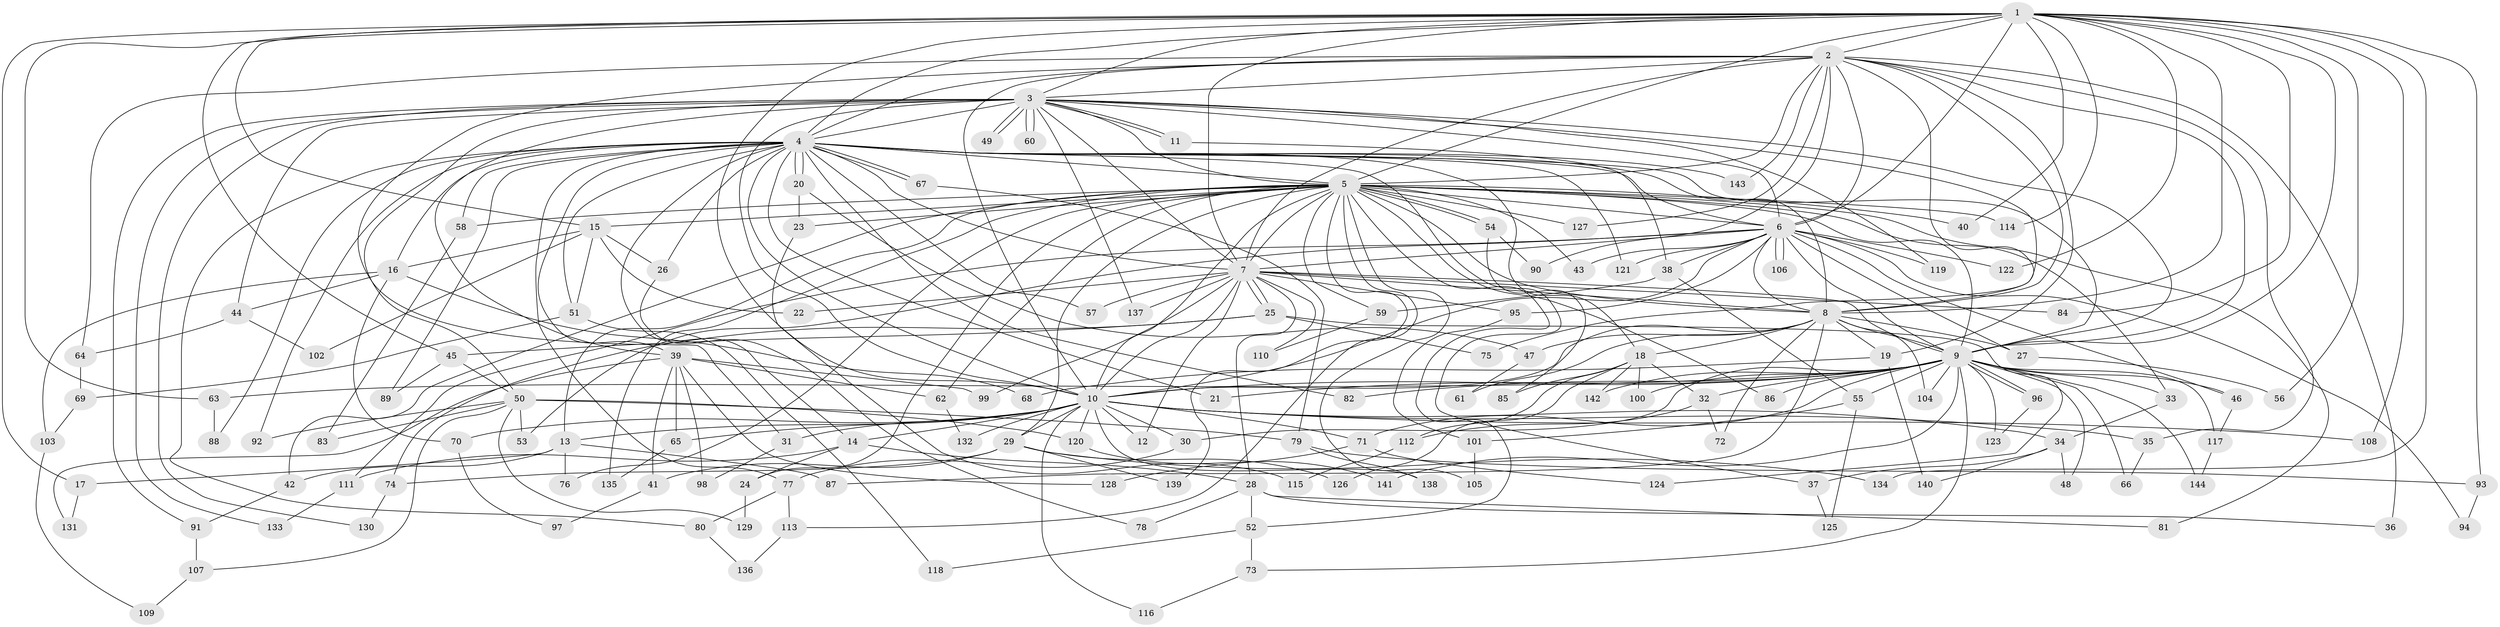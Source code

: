 // Generated by graph-tools (version 1.1) at 2025/49/03/09/25 03:49:34]
// undirected, 144 vertices, 313 edges
graph export_dot {
graph [start="1"]
  node [color=gray90,style=filled];
  1;
  2;
  3;
  4;
  5;
  6;
  7;
  8;
  9;
  10;
  11;
  12;
  13;
  14;
  15;
  16;
  17;
  18;
  19;
  20;
  21;
  22;
  23;
  24;
  25;
  26;
  27;
  28;
  29;
  30;
  31;
  32;
  33;
  34;
  35;
  36;
  37;
  38;
  39;
  40;
  41;
  42;
  43;
  44;
  45;
  46;
  47;
  48;
  49;
  50;
  51;
  52;
  53;
  54;
  55;
  56;
  57;
  58;
  59;
  60;
  61;
  62;
  63;
  64;
  65;
  66;
  67;
  68;
  69;
  70;
  71;
  72;
  73;
  74;
  75;
  76;
  77;
  78;
  79;
  80;
  81;
  82;
  83;
  84;
  85;
  86;
  87;
  88;
  89;
  90;
  91;
  92;
  93;
  94;
  95;
  96;
  97;
  98;
  99;
  100;
  101;
  102;
  103;
  104;
  105;
  106;
  107;
  108;
  109;
  110;
  111;
  112;
  113;
  114;
  115;
  116;
  117;
  118;
  119;
  120;
  121;
  122;
  123;
  124;
  125;
  126;
  127;
  128;
  129;
  130;
  131;
  132;
  133;
  134;
  135;
  136;
  137;
  138;
  139;
  140;
  141;
  142;
  143;
  144;
  1 -- 2;
  1 -- 3;
  1 -- 4;
  1 -- 5;
  1 -- 6;
  1 -- 7;
  1 -- 8;
  1 -- 9;
  1 -- 10;
  1 -- 15;
  1 -- 17;
  1 -- 40;
  1 -- 45;
  1 -- 56;
  1 -- 63;
  1 -- 84;
  1 -- 93;
  1 -- 108;
  1 -- 114;
  1 -- 122;
  1 -- 134;
  2 -- 3;
  2 -- 4;
  2 -- 5;
  2 -- 6;
  2 -- 7;
  2 -- 8;
  2 -- 9;
  2 -- 10;
  2 -- 19;
  2 -- 31;
  2 -- 35;
  2 -- 36;
  2 -- 64;
  2 -- 75;
  2 -- 90;
  2 -- 127;
  2 -- 143;
  3 -- 4;
  3 -- 5;
  3 -- 6;
  3 -- 7;
  3 -- 8;
  3 -- 9;
  3 -- 10;
  3 -- 11;
  3 -- 11;
  3 -- 39;
  3 -- 44;
  3 -- 49;
  3 -- 49;
  3 -- 50;
  3 -- 60;
  3 -- 60;
  3 -- 91;
  3 -- 119;
  3 -- 130;
  3 -- 133;
  3 -- 137;
  4 -- 5;
  4 -- 6;
  4 -- 7;
  4 -- 8;
  4 -- 9;
  4 -- 10;
  4 -- 14;
  4 -- 16;
  4 -- 18;
  4 -- 20;
  4 -- 20;
  4 -- 21;
  4 -- 26;
  4 -- 37;
  4 -- 39;
  4 -- 51;
  4 -- 57;
  4 -- 58;
  4 -- 67;
  4 -- 67;
  4 -- 77;
  4 -- 80;
  4 -- 82;
  4 -- 88;
  4 -- 89;
  4 -- 92;
  4 -- 121;
  4 -- 143;
  5 -- 6;
  5 -- 7;
  5 -- 8;
  5 -- 9;
  5 -- 10;
  5 -- 13;
  5 -- 15;
  5 -- 23;
  5 -- 24;
  5 -- 29;
  5 -- 33;
  5 -- 40;
  5 -- 42;
  5 -- 43;
  5 -- 52;
  5 -- 54;
  5 -- 54;
  5 -- 58;
  5 -- 59;
  5 -- 62;
  5 -- 76;
  5 -- 81;
  5 -- 86;
  5 -- 105;
  5 -- 113;
  5 -- 114;
  5 -- 127;
  5 -- 135;
  5 -- 139;
  6 -- 7;
  6 -- 8;
  6 -- 9;
  6 -- 10;
  6 -- 27;
  6 -- 38;
  6 -- 43;
  6 -- 46;
  6 -- 53;
  6 -- 94;
  6 -- 95;
  6 -- 106;
  6 -- 106;
  6 -- 111;
  6 -- 119;
  6 -- 121;
  6 -- 122;
  7 -- 8;
  7 -- 9;
  7 -- 10;
  7 -- 12;
  7 -- 22;
  7 -- 25;
  7 -- 25;
  7 -- 28;
  7 -- 57;
  7 -- 84;
  7 -- 95;
  7 -- 99;
  7 -- 110;
  7 -- 137;
  8 -- 9;
  8 -- 10;
  8 -- 18;
  8 -- 19;
  8 -- 27;
  8 -- 47;
  8 -- 61;
  8 -- 72;
  8 -- 87;
  8 -- 104;
  9 -- 10;
  9 -- 21;
  9 -- 30;
  9 -- 32;
  9 -- 33;
  9 -- 46;
  9 -- 48;
  9 -- 55;
  9 -- 63;
  9 -- 66;
  9 -- 71;
  9 -- 73;
  9 -- 82;
  9 -- 86;
  9 -- 96;
  9 -- 96;
  9 -- 100;
  9 -- 104;
  9 -- 117;
  9 -- 123;
  9 -- 141;
  9 -- 142;
  9 -- 144;
  10 -- 12;
  10 -- 13;
  10 -- 14;
  10 -- 29;
  10 -- 30;
  10 -- 31;
  10 -- 34;
  10 -- 35;
  10 -- 65;
  10 -- 70;
  10 -- 71;
  10 -- 108;
  10 -- 116;
  10 -- 120;
  10 -- 132;
  10 -- 138;
  11 -- 38;
  13 -- 17;
  13 -- 42;
  13 -- 76;
  13 -- 87;
  14 -- 24;
  14 -- 28;
  14 -- 111;
  15 -- 16;
  15 -- 22;
  15 -- 26;
  15 -- 51;
  15 -- 102;
  16 -- 44;
  16 -- 68;
  16 -- 70;
  16 -- 103;
  17 -- 131;
  18 -- 32;
  18 -- 85;
  18 -- 100;
  18 -- 112;
  18 -- 126;
  18 -- 142;
  19 -- 68;
  19 -- 140;
  20 -- 23;
  20 -- 47;
  23 -- 115;
  24 -- 129;
  25 -- 45;
  25 -- 74;
  25 -- 75;
  25 -- 124;
  26 -- 78;
  27 -- 56;
  28 -- 36;
  28 -- 52;
  28 -- 78;
  28 -- 81;
  29 -- 41;
  29 -- 74;
  29 -- 126;
  29 -- 134;
  29 -- 139;
  30 -- 77;
  31 -- 98;
  32 -- 72;
  32 -- 112;
  33 -- 34;
  34 -- 37;
  34 -- 48;
  34 -- 140;
  35 -- 66;
  37 -- 125;
  38 -- 55;
  38 -- 59;
  39 -- 41;
  39 -- 62;
  39 -- 65;
  39 -- 98;
  39 -- 99;
  39 -- 128;
  39 -- 131;
  41 -- 97;
  42 -- 91;
  44 -- 64;
  44 -- 102;
  45 -- 50;
  45 -- 89;
  46 -- 117;
  47 -- 61;
  50 -- 53;
  50 -- 79;
  50 -- 83;
  50 -- 92;
  50 -- 107;
  50 -- 120;
  50 -- 129;
  51 -- 69;
  51 -- 118;
  52 -- 73;
  52 -- 118;
  54 -- 85;
  54 -- 90;
  55 -- 101;
  55 -- 125;
  58 -- 83;
  59 -- 110;
  62 -- 132;
  63 -- 88;
  64 -- 69;
  65 -- 135;
  67 -- 79;
  69 -- 103;
  70 -- 97;
  71 -- 124;
  71 -- 128;
  73 -- 116;
  74 -- 130;
  77 -- 80;
  77 -- 113;
  79 -- 93;
  79 -- 138;
  80 -- 136;
  91 -- 107;
  93 -- 94;
  95 -- 101;
  96 -- 123;
  101 -- 105;
  103 -- 109;
  107 -- 109;
  111 -- 133;
  112 -- 115;
  113 -- 136;
  117 -- 144;
  120 -- 141;
}
